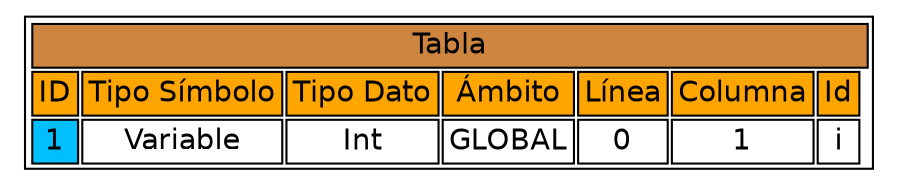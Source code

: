 digraph Table {
  node [shape=none fontname=Helvetica]
  n1 [label = <<table>
    <tr><td colspan="9" bgcolor="Peru">Tabla</td></tr>
    <tr><td bgcolor="orange">ID</td><td bgcolor="orange">Tipo Símbolo</td><td bgcolor="orange">Tipo Dato</td><td bgcolor="orange">Ámbito</td><td bgcolor="orange">Línea</td><td bgcolor="orange">Columna</td><td bgcolor="orange">Id</td></tr>    <tr><td bgcolor="#00bfff">1</td><td>Variable</td><td>Int</td><td>GLOBAL</td><td>0</td><td>1</td><td>i</td></tr>
  </table>> ]
}
